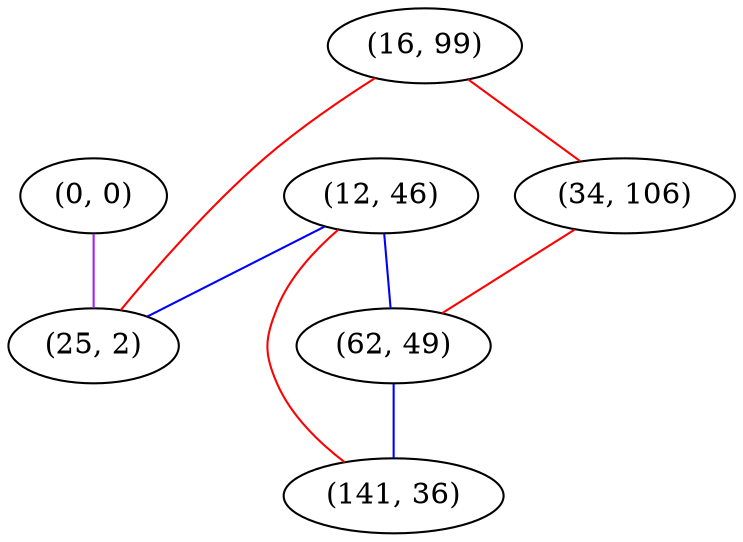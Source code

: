 graph "" {
"(0, 0)";
"(12, 46)";
"(16, 99)";
"(34, 106)";
"(62, 49)";
"(25, 2)";
"(141, 36)";
"(0, 0)" -- "(25, 2)"  [color=purple, key=0, weight=4];
"(12, 46)" -- "(25, 2)"  [color=blue, key=0, weight=3];
"(12, 46)" -- "(141, 36)"  [color=red, key=0, weight=1];
"(12, 46)" -- "(62, 49)"  [color=blue, key=0, weight=3];
"(16, 99)" -- "(25, 2)"  [color=red, key=0, weight=1];
"(16, 99)" -- "(34, 106)"  [color=red, key=0, weight=1];
"(34, 106)" -- "(62, 49)"  [color=red, key=0, weight=1];
"(62, 49)" -- "(141, 36)"  [color=blue, key=0, weight=3];
}
